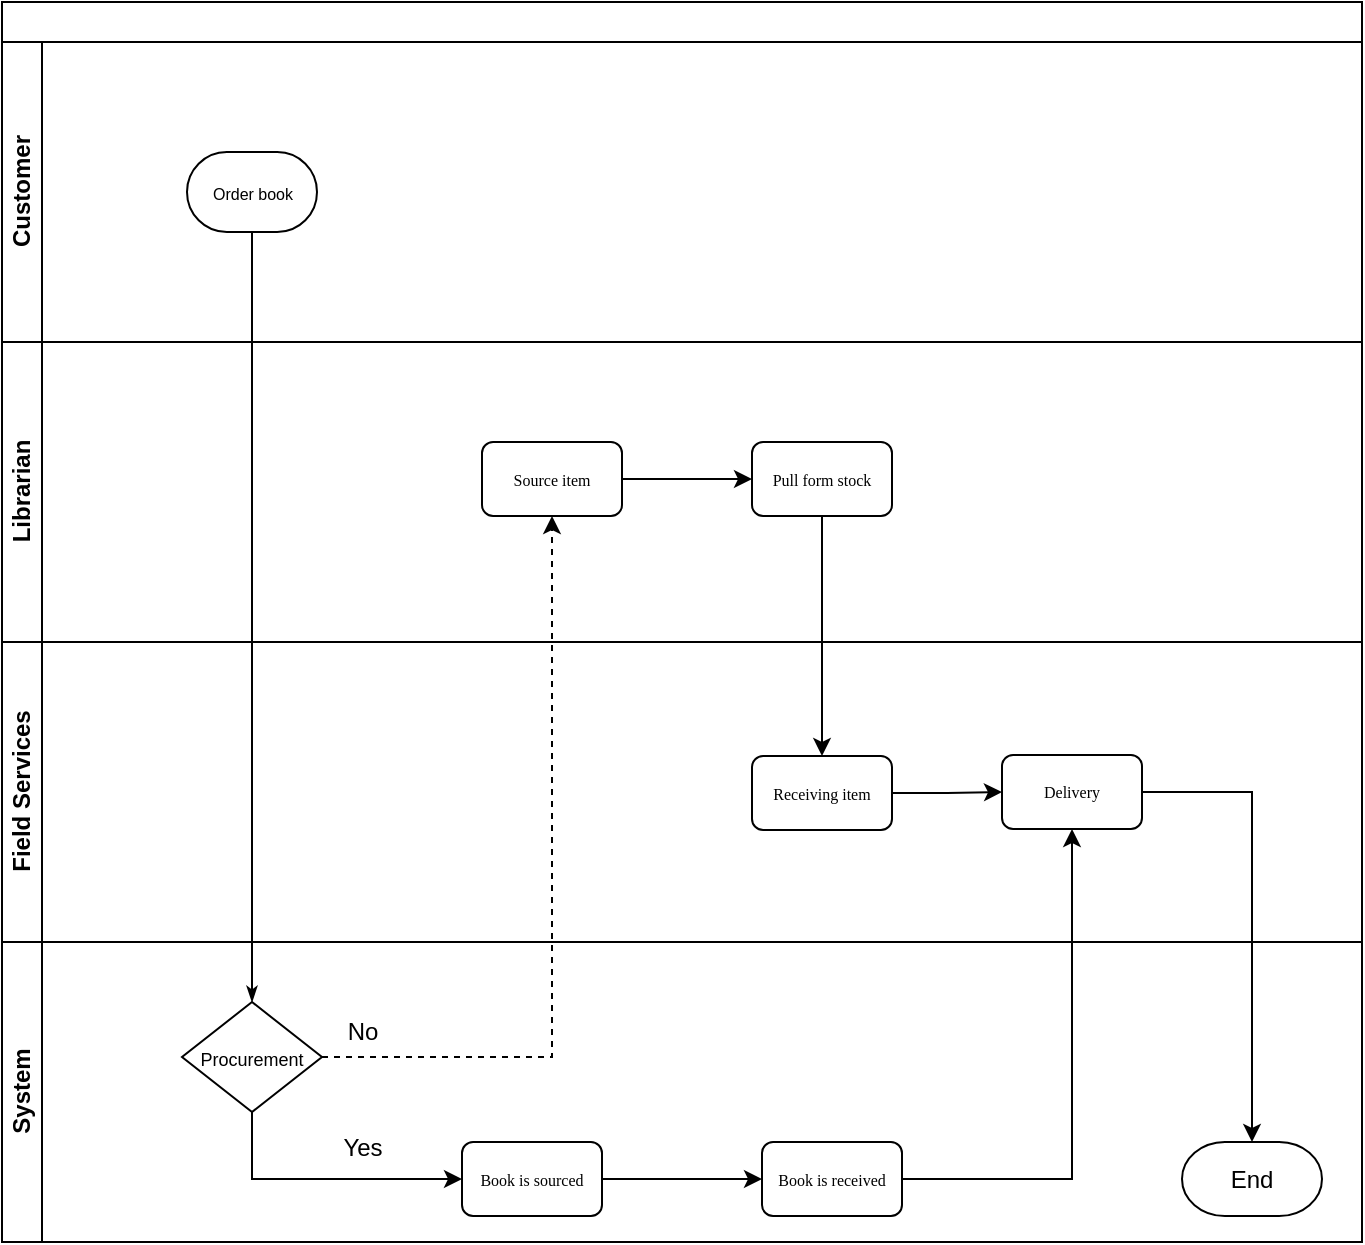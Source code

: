 <mxfile version="21.2.1" type="github">
  <diagram name="Page-1" id="c7488fd3-1785-93aa-aadb-54a6760d102a">
    <mxGraphModel dx="1434" dy="764" grid="1" gridSize="10" guides="1" tooltips="1" connect="1" arrows="1" fold="1" page="1" pageScale="1" pageWidth="1100" pageHeight="850" background="none" math="0" shadow="0">
      <root>
        <mxCell id="0" />
        <mxCell id="1" parent="0" />
        <mxCell id="2b4e8129b02d487f-1" value="" style="swimlane;html=1;childLayout=stackLayout;horizontal=1;startSize=20;horizontalStack=0;rounded=0;shadow=0;labelBackgroundColor=none;strokeWidth=1;fontFamily=Verdana;fontSize=8;align=center;" parent="1" vertex="1">
          <mxGeometry x="200" y="30" width="680" height="620" as="geometry" />
        </mxCell>
        <mxCell id="2b4e8129b02d487f-2" value="Customer" style="swimlane;html=1;startSize=20;horizontal=0;" parent="2b4e8129b02d487f-1" vertex="1">
          <mxGeometry y="20" width="680" height="150" as="geometry" />
        </mxCell>
        <mxCell id="x17FgntfTVtqZCkVvX53-7" value="&lt;font style=&quot;font-size: 8px;&quot;&gt;Order book&lt;/font&gt;" style="strokeWidth=1;html=1;shape=mxgraph.flowchart.terminator;whiteSpace=wrap;" vertex="1" parent="2b4e8129b02d487f-2">
          <mxGeometry x="92.5" y="55" width="65" height="40" as="geometry" />
        </mxCell>
        <mxCell id="2b4e8129b02d487f-3" value="Librarian" style="swimlane;html=1;startSize=20;horizontal=0;" parent="2b4e8129b02d487f-1" vertex="1">
          <mxGeometry y="170" width="680" height="150" as="geometry" />
        </mxCell>
        <mxCell id="7xp74EcXJsoQEg6T1ZSm-30" value="Source item" style="rounded=1;whiteSpace=wrap;html=1;shadow=0;labelBackgroundColor=none;strokeWidth=1;fontFamily=Verdana;fontSize=8;align=center;" parent="2b4e8129b02d487f-3" vertex="1">
          <mxGeometry x="240" y="50" width="70" height="37" as="geometry" />
        </mxCell>
        <mxCell id="7xp74EcXJsoQEg6T1ZSm-59" value="Pull form stock" style="rounded=1;whiteSpace=wrap;html=1;shadow=0;labelBackgroundColor=none;strokeWidth=1;fontFamily=Verdana;fontSize=8;align=center;" parent="2b4e8129b02d487f-3" vertex="1">
          <mxGeometry x="375" y="50" width="70" height="37" as="geometry" />
        </mxCell>
        <mxCell id="7xp74EcXJsoQEg6T1ZSm-45" style="edgeStyle=orthogonalEdgeStyle;rounded=0;orthogonalLoop=1;jettySize=auto;html=1;entryX=0;entryY=0.5;entryDx=0;entryDy=0;exitX=1;exitY=0.5;exitDx=0;exitDy=0;" parent="2b4e8129b02d487f-3" source="7xp74EcXJsoQEg6T1ZSm-30" target="7xp74EcXJsoQEg6T1ZSm-59" edge="1">
          <mxGeometry relative="1" as="geometry" />
        </mxCell>
        <mxCell id="7xp74EcXJsoQEg6T1ZSm-21" value="Field Services" style="swimlane;html=1;startSize=20;horizontal=0;" parent="2b4e8129b02d487f-1" vertex="1">
          <mxGeometry y="320" width="680" height="150" as="geometry" />
        </mxCell>
        <mxCell id="7xp74EcXJsoQEg6T1ZSm-46" style="edgeStyle=orthogonalEdgeStyle;rounded=0;orthogonalLoop=1;jettySize=auto;html=1;entryX=0;entryY=0.5;entryDx=0;entryDy=0;" parent="7xp74EcXJsoQEg6T1ZSm-21" source="7xp74EcXJsoQEg6T1ZSm-31" target="7xp74EcXJsoQEg6T1ZSm-42" edge="1">
          <mxGeometry relative="1" as="geometry" />
        </mxCell>
        <mxCell id="7xp74EcXJsoQEg6T1ZSm-31" value="Receiving item" style="rounded=1;whiteSpace=wrap;html=1;shadow=0;labelBackgroundColor=none;strokeWidth=1;fontFamily=Verdana;fontSize=8;align=center;" parent="7xp74EcXJsoQEg6T1ZSm-21" vertex="1">
          <mxGeometry x="375" y="57" width="70" height="37" as="geometry" />
        </mxCell>
        <mxCell id="7xp74EcXJsoQEg6T1ZSm-42" value="Delivery" style="rounded=1;whiteSpace=wrap;html=1;shadow=0;labelBackgroundColor=none;strokeWidth=1;fontFamily=Verdana;fontSize=8;align=center;" parent="7xp74EcXJsoQEg6T1ZSm-21" vertex="1">
          <mxGeometry x="500" y="56.5" width="70" height="37" as="geometry" />
        </mxCell>
        <mxCell id="2b4e8129b02d487f-24" style="edgeStyle=orthogonalEdgeStyle;rounded=0;html=1;labelBackgroundColor=none;startArrow=none;startFill=0;startSize=5;endArrow=classicThin;endFill=1;endSize=5;jettySize=auto;orthogonalLoop=1;strokeWidth=1;fontFamily=Verdana;fontSize=8;entryX=0.5;entryY=0;entryDx=0;entryDy=0;entryPerimeter=0;exitX=0.5;exitY=1;exitDx=0;exitDy=0;exitPerimeter=0;" parent="2b4e8129b02d487f-1" source="x17FgntfTVtqZCkVvX53-7" target="7xp74EcXJsoQEg6T1ZSm-29" edge="1">
          <mxGeometry relative="1" as="geometry">
            <mxPoint x="155" y="530" as="targetPoint" />
            <mxPoint x="125" y="113.5" as="sourcePoint" />
          </mxGeometry>
        </mxCell>
        <mxCell id="7xp74EcXJsoQEg6T1ZSm-43" style="edgeStyle=orthogonalEdgeStyle;rounded=0;orthogonalLoop=1;jettySize=auto;html=1;entryX=0.5;entryY=1;entryDx=0;entryDy=0;dashed=1;exitX=1;exitY=0.5;exitDx=0;exitDy=0;exitPerimeter=0;" parent="2b4e8129b02d487f-1" source="7xp74EcXJsoQEg6T1ZSm-29" target="7xp74EcXJsoQEg6T1ZSm-30" edge="1">
          <mxGeometry relative="1" as="geometry">
            <Array as="points">
              <mxPoint x="275" y="528" />
            </Array>
          </mxGeometry>
        </mxCell>
        <mxCell id="7xp74EcXJsoQEg6T1ZSm-55" value="" style="edgeStyle=orthogonalEdgeStyle;rounded=0;orthogonalLoop=1;jettySize=auto;html=1;" parent="2b4e8129b02d487f-1" source="7xp74EcXJsoQEg6T1ZSm-52" target="7xp74EcXJsoQEg6T1ZSm-42" edge="1">
          <mxGeometry relative="1" as="geometry" />
        </mxCell>
        <mxCell id="2b4e8129b02d487f-4" value="System" style="swimlane;html=1;startSize=20;horizontal=0;" parent="2b4e8129b02d487f-1" vertex="1">
          <mxGeometry y="470" width="680" height="150" as="geometry" />
        </mxCell>
        <mxCell id="7xp74EcXJsoQEg6T1ZSm-56" style="edgeStyle=orthogonalEdgeStyle;rounded=0;orthogonalLoop=1;jettySize=auto;html=1;entryX=0;entryY=0.5;entryDx=0;entryDy=0;exitX=0.5;exitY=1;exitDx=0;exitDy=0;exitPerimeter=0;" parent="2b4e8129b02d487f-4" source="7xp74EcXJsoQEg6T1ZSm-29" target="7xp74EcXJsoQEg6T1ZSm-51" edge="1">
          <mxGeometry relative="1" as="geometry" />
        </mxCell>
        <mxCell id="7xp74EcXJsoQEg6T1ZSm-29" value="&lt;font style=&quot;font-size: 9px;&quot;&gt;Procurement&lt;/font&gt;" style="strokeWidth=1;html=1;shape=mxgraph.flowchart.decision;whiteSpace=wrap;" parent="2b4e8129b02d487f-4" vertex="1">
          <mxGeometry x="90" y="30" width="70" height="55" as="geometry" />
        </mxCell>
        <mxCell id="7xp74EcXJsoQEg6T1ZSm-54" value="" style="edgeStyle=orthogonalEdgeStyle;rounded=0;orthogonalLoop=1;jettySize=auto;html=1;" parent="2b4e8129b02d487f-4" source="7xp74EcXJsoQEg6T1ZSm-51" target="7xp74EcXJsoQEg6T1ZSm-52" edge="1">
          <mxGeometry relative="1" as="geometry" />
        </mxCell>
        <mxCell id="7xp74EcXJsoQEg6T1ZSm-51" value="Book is sourced" style="rounded=1;whiteSpace=wrap;html=1;shadow=0;labelBackgroundColor=none;strokeWidth=1;fontFamily=Verdana;fontSize=8;align=center;" parent="2b4e8129b02d487f-4" vertex="1">
          <mxGeometry x="230" y="100" width="70" height="37" as="geometry" />
        </mxCell>
        <mxCell id="7xp74EcXJsoQEg6T1ZSm-52" value="Book is received" style="rounded=1;whiteSpace=wrap;html=1;shadow=0;labelBackgroundColor=none;strokeWidth=1;fontFamily=Verdana;fontSize=8;align=center;" parent="2b4e8129b02d487f-4" vertex="1">
          <mxGeometry x="380" y="100" width="70" height="37" as="geometry" />
        </mxCell>
        <mxCell id="7xp74EcXJsoQEg6T1ZSm-44" value="No" style="text;html=1;align=center;verticalAlign=middle;resizable=0;points=[];autosize=1;strokeColor=none;fillColor=none;" parent="2b4e8129b02d487f-4" vertex="1">
          <mxGeometry x="160" y="30" width="40" height="30" as="geometry" />
        </mxCell>
        <mxCell id="x17FgntfTVtqZCkVvX53-10" value="End" style="strokeWidth=1;html=1;shape=mxgraph.flowchart.terminator;whiteSpace=wrap;" vertex="1" parent="2b4e8129b02d487f-4">
          <mxGeometry x="590" y="100" width="70" height="37" as="geometry" />
        </mxCell>
        <mxCell id="7xp74EcXJsoQEg6T1ZSm-60" style="edgeStyle=orthogonalEdgeStyle;rounded=0;orthogonalLoop=1;jettySize=auto;html=1;entryX=0.5;entryY=0;entryDx=0;entryDy=0;" parent="2b4e8129b02d487f-1" source="7xp74EcXJsoQEg6T1ZSm-59" target="7xp74EcXJsoQEg6T1ZSm-31" edge="1">
          <mxGeometry relative="1" as="geometry" />
        </mxCell>
        <mxCell id="x17FgntfTVtqZCkVvX53-6" style="edgeStyle=orthogonalEdgeStyle;rounded=0;orthogonalLoop=1;jettySize=auto;html=1;entryX=0.5;entryY=0;entryDx=0;entryDy=0;entryPerimeter=0;" edge="1" parent="2b4e8129b02d487f-1" source="7xp74EcXJsoQEg6T1ZSm-42" target="x17FgntfTVtqZCkVvX53-10">
          <mxGeometry relative="1" as="geometry">
            <mxPoint x="625" y="570" as="targetPoint" />
          </mxGeometry>
        </mxCell>
        <mxCell id="7xp74EcXJsoQEg6T1ZSm-57" value="Yes" style="text;html=1;align=center;verticalAlign=middle;resizable=0;points=[];autosize=1;strokeColor=none;fillColor=none;" parent="1" vertex="1">
          <mxGeometry x="360" y="588" width="40" height="30" as="geometry" />
        </mxCell>
      </root>
    </mxGraphModel>
  </diagram>
</mxfile>
